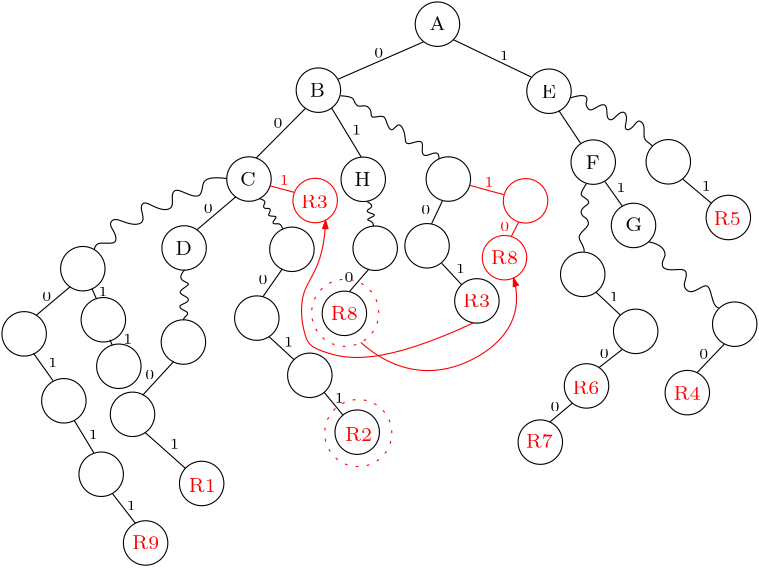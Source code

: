 <?xml version="1.0"?>
<!DOCTYPE ipe SYSTEM "ipe.dtd">
<ipe version="70218" creator="Ipe 7.2.28">
<info created="D:20241121153112" modified="D:20241121153112"/>
<ipestyle name="basic">
<symbol name="arrow/arc(spx)">
<path stroke="sym-stroke" fill="sym-stroke" pen="sym-pen">
0 0 m
-1 0.333 l
-1 -0.333 l
h
</path>
</symbol>
<symbol name="arrow/farc(spx)">
<path stroke="sym-stroke" fill="white" pen="sym-pen">
0 0 m
-1 0.333 l
-1 -0.333 l
h
</path>
</symbol>
<symbol name="arrow/ptarc(spx)">
<path stroke="sym-stroke" fill="sym-stroke" pen="sym-pen">
0 0 m
-1 0.333 l
-0.8 0 l
-1 -0.333 l
h
</path>
</symbol>
<symbol name="arrow/fptarc(spx)">
<path stroke="sym-stroke" fill="white" pen="sym-pen">
0 0 m
-1 0.333 l
-0.8 0 l
-1 -0.333 l
h
</path>
</symbol>
<symbol name="mark/circle(sx)" transformations="translations">
<path fill="sym-stroke">
0.6 0 0 0.6 0 0 e
0.4 0 0 0.4 0 0 e
</path>
</symbol>
<symbol name="mark/disk(sx)" transformations="translations">
<path fill="sym-stroke">
0.6 0 0 0.6 0 0 e
</path>
</symbol>
<symbol name="mark/fdisk(sfx)" transformations="translations">
<group>
<path fill="sym-fill">
0.5 0 0 0.5 0 0 e
</path>
<path fill="sym-stroke" fillrule="eofill">
0.6 0 0 0.6 0 0 e
0.4 0 0 0.4 0 0 e
</path>
</group>
</symbol>
<symbol name="mark/box(sx)" transformations="translations">
<path fill="sym-stroke" fillrule="eofill">
-0.6 -0.6 m
0.6 -0.6 l
0.6 0.6 l
-0.6 0.6 l
h
-0.4 -0.4 m
0.4 -0.4 l
0.4 0.4 l
-0.4 0.4 l
h
</path>
</symbol>
<symbol name="mark/square(sx)" transformations="translations">
<path fill="sym-stroke">
-0.6 -0.6 m
0.6 -0.6 l
0.6 0.6 l
-0.6 0.6 l
h
</path>
</symbol>
<symbol name="mark/fsquare(sfx)" transformations="translations">
<group>
<path fill="sym-fill">
-0.5 -0.5 m
0.5 -0.5 l
0.5 0.5 l
-0.5 0.5 l
h
</path>
<path fill="sym-stroke" fillrule="eofill">
-0.6 -0.6 m
0.6 -0.6 l
0.6 0.6 l
-0.6 0.6 l
h
-0.4 -0.4 m
0.4 -0.4 l
0.4 0.4 l
-0.4 0.4 l
h
</path>
</group>
</symbol>
<symbol name="mark/cross(sx)" transformations="translations">
<group>
<path fill="sym-stroke">
-0.43 -0.57 m
0.57 0.43 l
0.43 0.57 l
-0.57 -0.43 l
h
</path>
<path fill="sym-stroke">
-0.43 0.57 m
0.57 -0.43 l
0.43 -0.57 l
-0.57 0.43 l
h
</path>
</group>
</symbol>
<symbol name="arrow/fnormal(spx)">
<path stroke="sym-stroke" fill="white" pen="sym-pen">
0 0 m
-1 0.333 l
-1 -0.333 l
h
</path>
</symbol>
<symbol name="arrow/pointed(spx)">
<path stroke="sym-stroke" fill="sym-stroke" pen="sym-pen">
0 0 m
-1 0.333 l
-0.8 0 l
-1 -0.333 l
h
</path>
</symbol>
<symbol name="arrow/fpointed(spx)">
<path stroke="sym-stroke" fill="white" pen="sym-pen">
0 0 m
-1 0.333 l
-0.8 0 l
-1 -0.333 l
h
</path>
</symbol>
<symbol name="arrow/linear(spx)">
<path stroke="sym-stroke" pen="sym-pen">
-1 0.333 m
0 0 l
-1 -0.333 l
</path>
</symbol>
<symbol name="arrow/fdouble(spx)">
<path stroke="sym-stroke" fill="white" pen="sym-pen">
0 0 m
-1 0.333 l
-1 -0.333 l
h
-1 0 m
-2 0.333 l
-2 -0.333 l
h
</path>
</symbol>
<symbol name="arrow/double(spx)">
<path stroke="sym-stroke" fill="sym-stroke" pen="sym-pen">
0 0 m
-1 0.333 l
-1 -0.333 l
h
-1 0 m
-2 0.333 l
-2 -0.333 l
h
</path>
</symbol>
<symbol name="arrow/mid-normal(spx)">
<path stroke="sym-stroke" fill="sym-stroke" pen="sym-pen">
0.5 0 m
-0.5 0.333 l
-0.5 -0.333 l
h
</path>
</symbol>
<symbol name="arrow/mid-fnormal(spx)">
<path stroke="sym-stroke" fill="white" pen="sym-pen">
0.5 0 m
-0.5 0.333 l
-0.5 -0.333 l
h
</path>
</symbol>
<symbol name="arrow/mid-pointed(spx)">
<path stroke="sym-stroke" fill="sym-stroke" pen="sym-pen">
0.5 0 m
-0.5 0.333 l
-0.3 0 l
-0.5 -0.333 l
h
</path>
</symbol>
<symbol name="arrow/mid-fpointed(spx)">
<path stroke="sym-stroke" fill="white" pen="sym-pen">
0.5 0 m
-0.5 0.333 l
-0.3 0 l
-0.5 -0.333 l
h
</path>
</symbol>
<symbol name="arrow/mid-double(spx)">
<path stroke="sym-stroke" fill="sym-stroke" pen="sym-pen">
1 0 m
0 0.333 l
0 -0.333 l
h
0 0 m
-1 0.333 l
-1 -0.333 l
h
</path>
</symbol>
<symbol name="arrow/mid-fdouble(spx)">
<path stroke="sym-stroke" fill="white" pen="sym-pen">
1 0 m
0 0.333 l
0 -0.333 l
h
0 0 m
-1 0.333 l
-1 -0.333 l
h
</path>
</symbol>
<anglesize name="22.5 deg" value="22.5"/>
<anglesize name="30 deg" value="30"/>
<anglesize name="45 deg" value="45"/>
<anglesize name="60 deg" value="60"/>
<anglesize name="90 deg" value="90"/>
<arrowsize name="large" value="10"/>
<arrowsize name="small" value="5"/>
<arrowsize name="tiny" value="3"/>
<color name="blue" value="0 0 1"/>
<color name="brown" value="0.647 0.165 0.165"/>
<color name="darkblue" value="0 0 0.545"/>
<color name="darkcyan" value="0 0.545 0.545"/>
<color name="darkgray" value="0.663"/>
<color name="darkgreen" value="0 0.392 0"/>
<color name="darkmagenta" value="0.545 0 0.545"/>
<color name="darkorange" value="1 0.549 0"/>
<color name="darkred" value="0.545 0 0"/>
<color name="gold" value="1 0.843 0"/>
<color name="gray" value="0.745"/>
<color name="green" value="0 1 0"/>
<color name="lightblue" value="0.678 0.847 0.902"/>
<color name="lightcyan" value="0.878 1 1"/>
<color name="lightgray" value="0.827"/>
<color name="lightgreen" value="0.565 0.933 0.565"/>
<color name="lightyellow" value="1 1 0.878"/>
<color name="navy" value="0 0 0.502"/>
<color name="orange" value="1 0.647 0"/>
<color name="pink" value="1 0.753 0.796"/>
<color name="purple" value="0.627 0.125 0.941"/>
<color name="red" value="1 0 0"/>
<color name="seagreen" value="0.18 0.545 0.341"/>
<color name="turquoise" value="0.251 0.878 0.816"/>
<color name="violet" value="0.933 0.51 0.933"/>
<color name="yellow" value="1 1 0"/>
<dashstyle name="dash dot dotted" value="[4 2 1 2 1 2] 0"/>
<dashstyle name="dash dotted" value="[4 2 1 2] 0"/>
<dashstyle name="dashed" value="[4] 0"/>
<dashstyle name="dotted" value="[1 3] 0"/>
<gridsize name="10 pts (~3.5 mm)" value="10"/>
<gridsize name="14 pts (~5 mm)" value="14"/>
<gridsize name="16 pts (~6 mm)" value="16"/>
<gridsize name="20 pts (~7 mm)" value="20"/>
<gridsize name="28 pts (~10 mm)" value="28"/>
<gridsize name="32 pts (~12 mm)" value="32"/>
<gridsize name="4 pts" value="4"/>
<gridsize name="56 pts (~20 mm)" value="56"/>
<gridsize name="8 pts (~3 mm)" value="8"/>
<opacity name="10%" value="0.1"/>
<opacity name="30%" value="0.3"/>
<opacity name="50%" value="0.5"/>
<opacity name="75%" value="0.75"/>
<pen name="fat" value="1.2"/>
<pen name="heavier" value="0.8"/>
<pen name="ultrafat" value="2"/>
<symbolsize name="large" value="5"/>
<symbolsize name="small" value="2"/>
<symbolsize name="tiny" value="1.1"/>
<textsize name="Huge" value="\Huge"/>
<textsize name="LARGE" value="\LARGE"/>
<textsize name="Large" value="\Large"/>
<textsize name="footnote" value="\footnotesize"/>
<textsize name="huge" value="\huge"/>
<textsize name="large" value="\large"/>
<textsize name="script" value="\scriptsize"/>
<textsize name="small" value="\small"/>
<textsize name="tiny" value="\tiny"/>
<textstyle name="center" begin="\begin{center}" end="\end{center}"/>
<textstyle name="item" begin="\begin{itemize}\item{}" end="\end{itemize}"/>
<textstyle name="itemize" begin="\begin{itemize}" end="\end{itemize}"/>
<tiling name="falling" angle="-60" step="4" width="1"/>
<tiling name="rising" angle="30" step="4" width="1"/>
</ipestyle>
<page>
<layer name="alpha"/>
<view layers="alpha" active="alpha"/>
<path layer="alpha" matrix="1 0 0 1 52.071 41.427" stroke="black">
8 0 0 8 232 672 e
</path>
<path matrix="1 0 0 1 9.217 17.6658" stroke="black">
8 0 0 8 232 672 e
</path>
<path matrix="1 0 0 1 92.2358 17.2868" stroke="black">
8 0 0 8 232 672 e
</path>
<text matrix="1 0 0 1 50.9338 39.1525" transformations="translations" pos="230.174 672.121" stroke="black" type="label" width="5.881" height="4.765" depth="0" valign="baseline" size="script">A</text>
<text matrix="1 0 0 1 7.8453 15.1438" transformations="translations" pos="230.174 672.121" stroke="black" type="label" width="5.569" height="4.765" depth="0" valign="baseline" size="script">B</text>
<text matrix="1 0 0 1 91.2432 14.6384" transformations="translations" pos="230.174 672.121" stroke="black" type="label" width="5.355" height="4.765" depth="0" valign="baseline" size="script">E</text>
<path matrix="1 0 0 1 -15.7803 -14.3343" stroke="black">
8 0 0 8 232 672 e
</path>
<text matrix="1 0 0 1 -17.152 -16.8563" transformations="translations" pos="230.174 672.121" stroke="black" type="label" width="5.687" height="4.765" depth="0" valign="baseline" size="script">C</text>
<path matrix="1 0 0 1 25.3626 -14.4316" stroke="black">
8 0 0 8 232 672 e
</path>
<text matrix="1 0 0 1 23.9909 -16.9536" transformations="translations" pos="230.174 672.121" stroke="black" type="label" width="5.881" height="4.765" depth="0" valign="baseline" size="script">H</text>
<path matrix="1 0 0 1 52.071 41.427" stroke="black">
226.972 665.617 m
196.276 652.215 l
</path>
<path matrix="1 0 0 1 52.071 41.427" stroke="black">
237.828 666.365 m
265.754 652.964 l
</path>
<path matrix="1 0 0 1 52.071 41.427" stroke="black">
184.471 641.676 m
166.772 623.843 l
</path>
<path matrix="1 0 0 1 52.071 41.427" stroke="black">
193.831 641.942 m
204.566 624.154 l
</path>
<text matrix="1 0 0 1 52.7625 39.6405" transformations="translations" pos="208.458 661.775" stroke="black" type="label" width="3.39" height="3.21" depth="0" valign="baseline" size="tiny">0</text>
<text matrix="1 0 0 1 97.9437 38.6611" transformations="translations" pos="208.458 661.775" stroke="black" type="label" width="3.39" height="3.21" depth="0" valign="baseline" size="tiny">1</text>
<path matrix="1 0 0 1 -39.124 -39.137" stroke="black">
8 0 0 8 232 672 e
</path>
<text matrix="1 0 0 1 -40.4957 -41.659" transformations="translations" pos="230.174 672.121" stroke="black" type="label" width="5.998" height="4.765" depth="0" valign="baseline" size="script">D</text>
<path matrix="1 0 0 1 -0.3155 -39.6234" stroke="black">
8 0 0 8 232 672 e
</path>
<path matrix="1 0 0 1 56.0003 -14.3345" stroke="black">
8 0 0 8 232 672 e
</path>
<path matrix="1 0 0 1 52.071 41.427" stroke="black">
197.15 646.228 m
201.527 645.936
201.819 644.477
203.278 641.851
206.293 643.213
208.53 640.684
207.655 637.766
213.004 639.614
213.588 636.501
215.533 632.514
218.159 637.377
220.688 632.416
220.104 627.942
225.259 630.276
227.01 629.304
226.135 625.608
227.788 623.857
232.652 626.872
232.554 623.468 c
</path>
<path matrix="1 0 0 1 48.333 -38.3597" stroke="black">
8 0 0 8 232 672 e
</path>
<path matrix="1 0 0 1 66.2762 -58.1983" stroke="black">
8 0 0 8 232 672 e
</path>
<path matrix="1 0 0 1 52.071 41.427" stroke="black">
233.852 608.483 m
229.86 600.1 l
</path>
<path matrix="1 0 0 1 52.071 41.427" stroke="black">
233.541 585.901 m
240.654 578.265 l
</path>
<path matrix="1 0 0 1 29.6583 -39.2351" stroke="black">
8 0 0 8 232 672 e
</path>
<path matrix="1 0 0 1 52.071 41.427" stroke="black">
206.635 608.12 m
209.455 606.661
206.732 605.299
206.538 604.327
208.775 603.743
209.747 603.16
207.705 602.284
206.44 601.506
207.802 601.312
208.969 600.436
208.969 599.172 c
</path>
<path matrix="1 0 0 1 18.5706 -62.676" stroke="black">
8 0 0 8 232 672 e
</path>
<text matrix="1 0 0 1 50.7455 37.9116" transformations="translations" pos="194.858 568.999" stroke="red" type="label" width="9.755" height="4.765" depth="0" valign="baseline" size="script">R8</text>
<path matrix="1 0 0 1 52.071 41.427" stroke="black">
207.297 583.819 m
200.377 575.79 l
</path>
<text matrix="1 0 0 1 98.3521 42.508" transformations="translations" pos="194.858 568.999" stroke="red" type="label" width="9.755" height="4.765" depth="0" valign="baseline" size="script">R3</text>
<path matrix="1 0 0 1 52.071 41.427" stroke="black">
159.425 609.862 m
145.364 597.933 l
</path>
<path matrix="1 0 0 1 52.071 41.427" stroke="black">
167.982 609.158 m
170.577 608.51
169.109 606.7
169.587 605.437
172.011 605.915
171.738 604.241
170.714 602.91
173.548 602.876
174.265 602.568
172.25 600.383
173.616 599.939
175.699 600.383
176.245 598.334 c
</path>
<path matrix="1 0 0 1 -12.9513 -64.39" stroke="black">
8 0 0 8 232 672 e
</path>
<path matrix="1 0 0 1 6.1292 -84.987" stroke="black">
8 0 0 8 232 672 e
</path>
<path matrix="1 0 0 1 23.1878 -105.457" stroke="black">
8 0 0 8 232 672 e
</path>
<path matrix="1 0 0 1 52.071 41.427" stroke="black">
176.159 583.884 m
169.185 573.914 l
</path>
<path matrix="1 0 0 1 52.071 41.427" stroke="black">
171.375 559.506 m
180.308 551.265 l
</path>
<path matrix="1 0 0 1 52.071 41.427" stroke="black">
191.208 539.469 m
197.907 531.351 l
</path>
<text matrix="1 0 0 1 55.9347 -5.6541" transformations="translations" pos="194.858 568.999" stroke="red" type="label" width="9.755" height="4.765" depth="0" valign="baseline" size="script">R2</text>
<path matrix="1 0 0 1 -39.3769 -73.002" stroke="black">
8 0 0 8 232 672 e
</path>
<path matrix="1 0 0 1 -57.699 -99.032" stroke="black">
8 0 0 8 232 672 e
</path>
<path matrix="1 0 0 1 -32.8061 -123.925" stroke="black">
8 0 0 8 232 672 e
</path>
<path matrix="1 0 0 1 52.071 41.427" stroke="black">
140.978 583.529 m
138.212 580.475
142.476 578.804
142.592 578.227
139.192 576.037
139.307 574.827
142.707 573.444
142.188 571.831
139.134 570.908
139.192 569.641
142.015 568.488
142.419 567.451
140.229 565.952
140.805 565.491 c
</path>
<path matrix="1 0 0 1 52.071 41.427" stroke="black">
136.971 550.459 m
125.964 538.53 l
h
</path>
<path matrix="1 0 0 1 52.071 41.427" stroke="black">
126.771 524.987 m
141.294 512.078 l
h
</path>
<text matrix="1 0 0 1 -0.3683 -23.9953" transformations="translations" pos="194.858 568.999" stroke="red" type="label" width="9.755" height="4.765" depth="0" valign="baseline" size="script">R1</text>
<path matrix="1 0 0 1 -75.593 -46.6012" stroke="black">
8 0 0 8 232 672 e
</path>
<path matrix="1 0 0 1 -96.706 -70.061" stroke="black">
8 0 0 8 232 672 e
</path>
<path matrix="1 0 0 1 -82.417 -94.16" stroke="black">
8 0 0 8 232 672 e
</path>
<path matrix="1 0 0 1 -68.981 -120.605" stroke="black">
8 0 0 8 232 672 e
</path>
<path matrix="1 0 0 1 -52.986 -145.344" stroke="black">
8 0 0 8 232 672 e
</path>
<path matrix="1 0 0 1 52.071 41.427" stroke="black">
156.308 616.403 m
147.998 617.526
147.474 612.884
146.575 609.664
142.832 610.338
138.415 612.659
136.618 611.761
136.468 609.065
136.842 605.996
133.997 604.798
129.954 606.22
126.361 608.317
125.013 606.295
125.986 603.301
126.211 600.68
123.591 599.632
119.772 600.456
115.804 602.252
114.007 600.605
114.606 598.659
116.104 596.488
116.478 593.792
115.056 593.044
111.761 593.193
109.291 593.193
108.542 591.471
108.467 590.872 c
</path>
<path matrix="1 0 0 1 52.071 41.427" stroke="black">
99.7504 577.455 m
87.6403 567.253 l
</path>
<path matrix="1 0 0 1 52.071 41.427" stroke="black">
86.5971 553.497 m
93.6001 543.673 l
</path>
<path matrix="1 0 0 1 52.071 41.427" stroke="black">
101.284 529.278 m
108.287 517.704 l
</path>
<path matrix="1 0 0 1 52.071 41.427" stroke="black">
114.998 503.017 m
123.266 492.318 l
</path>
<text matrix="1 0 0 1 -20.7126 -44.5925" transformations="translations" pos="194.858 568.999" stroke="red" type="label" width="9.755" height="4.765" depth="0" valign="baseline" size="script">R9</text>
<text matrix="1 0 0 1 16.4835 14.3594" transformations="translations" pos="208.458 661.775" stroke="black" type="label" width="3.39" height="3.21" depth="0" valign="baseline" size="tiny">0</text>
<text matrix="1 0 0 1 -8.633 -16.3386" transformations="translations" pos="208.458 661.775" stroke="black" type="label" width="3.39" height="3.21" depth="0" valign="baseline" size="tiny">0</text>
<text matrix="1 0 0 1 11.0662 -41.9475" transformations="translations" pos="208.458 661.775" stroke="black" type="label" width="3.39" height="3.21" depth="0" valign="baseline" size="tiny">0</text>
<text matrix="1 0 0 1 -29.6455 -76.257" transformations="translations" pos="208.458 661.775" stroke="black" type="label" width="3.39" height="3.21" depth="0" valign="baseline" size="tiny">0</text>
<text matrix="1 0 0 1 -66.746 -48.0214" transformations="translations" pos="208.458 661.775" stroke="black" type="label" width="3.39" height="3.21" depth="0" valign="baseline" size="tiny">0</text>
<text matrix="1 0 0 1 42.0925 -41.1267" transformations="translations" pos="208.458 661.775" stroke="black" type="label" width="3.39" height="3.21" depth="0" valign="baseline" size="tiny">0</text>
<text matrix="1 0 0 1 69.6714 -16.831" transformations="translations" pos="208.458 661.775" stroke="black" type="label" width="3.39" height="3.21" depth="0" valign="baseline" size="tiny">0</text>
<text matrix="1 0 0 1 44.7559 11.9032" transformations="translations" pos="208.458 661.775" stroke="black" type="label" width="3.39" height="3.21" depth="0" valign="baseline" size="tiny">1</text>
<text matrix="1 0 0 1 82.1844 -38.0014" transformations="translations" pos="208.458 661.775" stroke="black" type="label" width="3.39" height="3.21" depth="0" valign="baseline" size="tiny">1</text>
<text matrix="1 0 0 1 20.296 -64.431" transformations="translations" pos="208.458 661.775" stroke="black" type="label" width="3.39" height="3.21" depth="0" valign="baseline" size="tiny">1</text>
<text matrix="1 0 0 1 38.5178 -84.623" transformations="translations" pos="208.458 661.775" stroke="black" type="label" width="3.39" height="3.21" depth="0" valign="baseline" size="tiny">1</text>
<text matrix="1 0 0 1 -64.575 -71.818" transformations="translations" pos="208.458 661.775" stroke="black" type="label" width="3.39" height="3.21" depth="0" valign="baseline" size="tiny">1</text>
<text matrix="1 0 0 1 -49.964 -97.756" transformations="translations" pos="208.458 661.775" stroke="black" type="label" width="3.39" height="3.21" depth="0" valign="baseline" size="tiny">1</text>
<text matrix="1 0 0 1 -36.3392 -123.365" transformations="translations" pos="208.458 661.775" stroke="black" type="label" width="3.39" height="3.21" depth="0" valign="baseline" size="tiny">1</text>
<text matrix="1 0 0 1 -20.744 -101.203" transformations="translations" pos="208.458 661.775" stroke="black" type="label" width="3.39" height="3.21" depth="0" valign="baseline" size="tiny">1</text>
<path matrix="1 0 0 1 108.157 -8.2383" stroke="black">
8 0 0 8 232 672 e
</path>
<text matrix="1 0 0 1 107.164 -10.8867" transformations="translations" pos="230.174 672.121" stroke="black" type="label" width="5.14" height="4.765" depth="0" valign="baseline" size="script">F</text>
<path matrix="1 0 0 1 52.071 41.427" stroke="black">
275.691 640.884 m
283.528 629.127 l
</path>
<path matrix="1 0 0 1 135.185 -8.1229" stroke="black">
8 0 0 8 232 672 e
</path>
<path matrix="1 0 0 1 156.796 -28.1778" stroke="black">
8 0 0 8 232 672 e
</path>
<path matrix="1 0 0 1 122.663 -31.0333" stroke="black">
8 0 0 8 232 672 e
</path>
<path matrix="1 0 0 1 104.377 -48.6381" stroke="black">
8 0 0 8 232 672 e
</path>
<path matrix="1 0 0 1 123.441 -69.161" stroke="black">
8 0 0 8 232 672 e
</path>
<path matrix="1 0 0 1 105.739 -88.808" stroke="black">
8 0 0 8 232 672 e
</path>
<path matrix="1 0 0 1 89.1065 -109.039" stroke="black">
8 0 0 8 232 672 e
</path>
<path matrix="1 0 0 1 52.071 41.427" stroke="black">
279.835 645.449 m
284.388 646.89
286.463 645.507
285.08 643.432
286.405 640.954
287.961 641.127
291.477 643.547
293.09 642.395
292.917 639.225
293.551 637.554
295.107 637.439
296.951 639.686
299.026 640.724
300.121 639.283
300.063 637.093
299.314 634.327
300.812 633.635
302.829 635.422
304.328 637.785
306.518 635.998
306.345 633.174
306.345 630.35
307.613 629.659
309.457 628.16 c
</path>
<path matrix="1 0 0 1 52.071 41.427" stroke="black">
292.317 615.296 m
298.585 606.461 l
</path>
<path matrix="1 0 0 1 52.071 41.427" stroke="black">
285.676 614.667 m
283.414 611.163
283.725 610.142
286.253 608.9
286.697 607.392
284.967 606.461
283.325 604.686
284.257 602.734
285.765 602.202
286.874 599.851
284.346 597.633
282.66 595.637
283.414 593.818
285.055 591.024
284.745 590.092 c
</path>
<path matrix="1 0 0 1 52.071 41.427" stroke="black">
289.1 575.497 m
297.917 567.199 l
</path>
<path matrix="1 0 0 1 52.071 41.427" stroke="black">
298.551 554.924 m
290.137 548.354 l
</path>
<path matrix="1 0 0 1 52.071 41.427" stroke="black">
280.571 535.56 m
272.503 528.818 l
</path>
<path matrix="1 0 0 1 159.091 -66.581" stroke="black">
8 0 0 8 232 672 e
</path>
<path matrix="1 0 0 1 142.032 -91.221" stroke="black">
8 0 0 8 232 672 e
</path>
<path matrix="1 0 0 1 52.071 41.427" stroke="black">
308.045 593.641 m
312.367 592.834
314.73 589.146
313.001 587.244
312.655 583.96
316.516 583.326
321.472 584.132
321.876 581.078
320.147 577.62
323.028 574.797
327.005 577.39
329.656 578.485
330.866 573.413
331.788 570.359
333.286 569.783 c
</path>
<path matrix="1 0 0 1 52.071 41.427" stroke="black">
335.288 556.841 m
325.484 546.594 l
</path>
<path matrix="1 0 0 1 52.071 41.427" stroke="black">
320.341 616.199 m
330.599 607.555 l
</path>
<text matrix="1 0 0 1 133.947 -68.592" transformations="translations" pos="208.458 661.775" stroke="black" type="label" width="3.39" height="3.21" depth="0" valign="baseline" size="tiny">0</text>
<text matrix="1 0 0 1 116.244 -87.753" transformations="translations" pos="208.458 661.775" stroke="black" type="label" width="3.39" height="3.21" depth="0" valign="baseline" size="tiny">0</text>
<text matrix="1 0 0 1 170.666 -8.2881" transformations="translations" pos="208.458 661.775" stroke="black" type="label" width="3.39" height="3.21" depth="0" valign="baseline" size="tiny">1</text>
<text matrix="1 0 0 1 139.969 -8.7806" transformations="translations" pos="208.458 661.775" stroke="black" type="label" width="3.39" height="3.21" depth="0" valign="baseline" size="tiny">1</text>
<text matrix="1 0 0 1 137.506 -48.179" transformations="translations" pos="208.458 661.775" stroke="black" type="label" width="3.39" height="3.21" depth="0" valign="baseline" size="tiny">1</text>
<text matrix="1 0 0 1 169.733 -68.756" transformations="translations" pos="208.458 661.775" stroke="black" type="label" width="3.39" height="3.21" depth="0" valign="baseline" size="tiny">0</text>
<text matrix="1 0 0 1 188.64 72.0567" transformations="translations" pos="194.858 568.999" stroke="red" type="label" width="9.755" height="4.765" depth="0" valign="baseline" size="script">R5</text>
<text matrix="1 0 0 1 174.194 9.1834" transformations="translations" pos="194.858 568.999" stroke="red" type="label" width="12.44" height="4.765" depth="0" valign="baseline" size="script">R4
</text>
<text matrix="1 0 0 1 137.75 11.1533" transformations="translations" pos="194.858 568.999" stroke="red" type="label" width="9.755" height="4.765" depth="0" valign="baseline" size="script">R6</text>
<text matrix="1 0 0 1 121.006 -8.0534" transformations="translations" pos="194.858 568.999" stroke="red" type="label" width="9.755" height="4.765" depth="0" valign="baseline" size="script">R7</text>
<text matrix="1 0 0 1 121.502 -33.2058" transformations="translations" pos="230.174 672.121" stroke="black" type="label" width="6.164" height="4.765" depth="0" valign="baseline" size="script">G</text>
<path matrix="1 0 0 1 -1.31328 -0.98496" stroke="red" dash="dotted">
12.0822 0 0 12.0822 252.184 610.491 e
</path>
<path matrix="1 0 0 1 8.05642 -22.0582" stroke="red">
8 0 0 8 232 672 e
</path>
<path stroke="red">
223.805 655.208 m
232.455 652.902 l
</path>
<text matrix="1 0 0 1 39.9733 78.142" transformations="translations" pos="194.858 568.999" stroke="red" type="label" width="9.755" height="4.765" depth="0" valign="baseline" size="script">R3</text>
<text matrix="1 0 0 1 18.7259 -6.16662" transformations="translations" pos="208.458 661.775" stroke="red" type="label" width="3.39" height="3.21" depth="0" valign="baseline" size="tiny">1</text>
<path stroke="red" arrow="normal/tiny">
297.383 606.042 m
264.15 590.499
239.763 595.301
236.098 599.85
233.445 618.551
243.301 627.144
243.806 642.813 c
</path>
<path matrix="1 0 0 1 83.7995 -22.169" stroke="red">
8 0 0 8 232 672 e
</path>
<path matrix="1 0 0 1 76.2179 -42.6394" stroke="red">
8 0 0 8 232 672 e
</path>
<path stroke="red">
295.612 655.431 m
307.944 652.031 l
</path>
<path stroke="red">
313.304 642.177 m
310.711 637.105 l
</path>
<text matrix="1 0 0 1 92.4526 -6.8474" transformations="translations" pos="208.458 661.775" stroke="red" type="label" width="3.39" height="3.21" depth="0" valign="baseline" size="tiny">1</text>
<text matrix="1 0 0 1 98.094 -22.8961" transformations="translations" pos="208.458 661.775" stroke="red" type="label" width="3.39" height="3.21" depth="0" valign="baseline" size="tiny">0</text>
<text matrix="1 0 0 1 108.448 58.0079" transformations="translations" pos="194.858 568.999" stroke="red" type="label" width="9.755" height="4.765" depth="0" valign="baseline" size="script">R8</text>
<path stroke="red" arrow="normal/tiny">
256.509 598.811 m
272.558 584.61
304.169 590.835
315.062 609.802
311.463 622.057 c
</path>
<path matrix="1 0 0 1 3.37851 -44.2784" stroke="red" dash="dotted">
12.0822 0 0 12.0822 252.184 610.491 e
</path>
<path matrix="1 0 0 1 -68.2061 -64.9872" stroke="black">
8 0 0 8 232 672 e
</path>
<path matrix="1 0 0 1 -62.6247 -81.7315" stroke="black">
8 0 0 8 232 672 e
</path>
<path stroke="black">
159.704 618.204 m
161.351 614.46 l
</path>
<path stroke="black">
166.142 599.786 m
167.041 597.765 l
</path>
<text matrix="1 0 0 1 -46.5314 -46.2876" transformations="translations" pos="208.458 661.775" stroke="black" type="label" width="3.39" height="3.21" depth="0" valign="baseline" size="tiny">1</text>
<text matrix="1 0 0 1 -37.6221 -63.3576" transformations="translations" pos="208.458 661.775" stroke="black" type="label" width="3.39" height="3.21" depth="0" valign="baseline" size="tiny">1</text>
</page>
</ipe>

